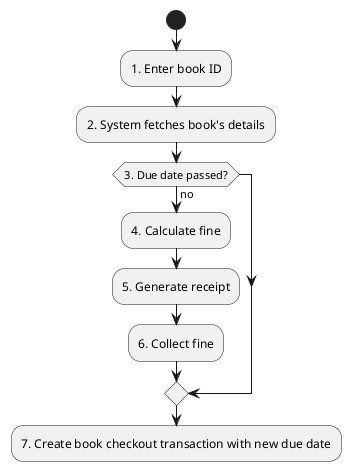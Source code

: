 @startuml

start
:1. Enter book ID;
:2. System fetches book's details;
if (3. Due date passed?) then (no)
    :4. Calculate fine;
    :5. Generate receipt;
    :6. Collect fine;
endif
    :7. Create book checkout transaction with new due date;

@enduml
